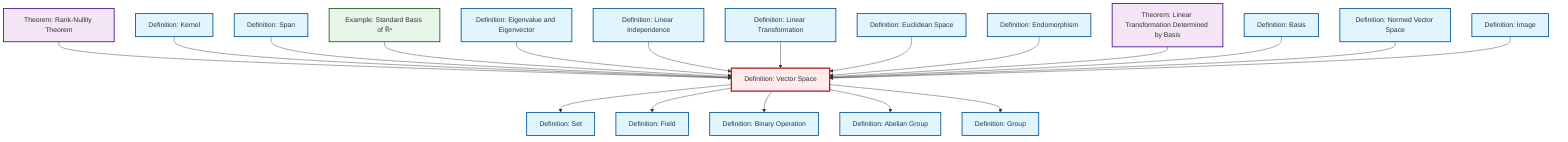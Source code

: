 graph TD
    classDef definition fill:#e1f5fe,stroke:#01579b,stroke-width:2px
    classDef theorem fill:#f3e5f5,stroke:#4a148c,stroke-width:2px
    classDef axiom fill:#fff3e0,stroke:#e65100,stroke-width:2px
    classDef example fill:#e8f5e9,stroke:#1b5e20,stroke-width:2px
    classDef current fill:#ffebee,stroke:#b71c1c,stroke-width:3px
    def-set["Definition: Set"]:::definition
    def-span["Definition: Span"]:::definition
    def-euclidean-space["Definition: Euclidean Space"]:::definition
    def-group["Definition: Group"]:::definition
    def-basis["Definition: Basis"]:::definition
    def-normed-vector-space["Definition: Normed Vector Space"]:::definition
    def-image["Definition: Image"]:::definition
    def-field["Definition: Field"]:::definition
    def-linear-independence["Definition: Linear Independence"]:::definition
    thm-rank-nullity["Theorem: Rank-Nullity Theorem"]:::theorem
    def-eigenvalue-eigenvector["Definition: Eigenvalue and Eigenvector"]:::definition
    def-abelian-group["Definition: Abelian Group"]:::definition
    def-endomorphism["Definition: Endomorphism"]:::definition
    def-vector-space["Definition: Vector Space"]:::definition
    def-kernel["Definition: Kernel"]:::definition
    ex-standard-basis-rn["Example: Standard Basis of ℝⁿ"]:::example
    def-linear-transformation["Definition: Linear Transformation"]:::definition
    def-binary-operation["Definition: Binary Operation"]:::definition
    thm-linear-transformation-basis["Theorem: Linear Transformation Determined by Basis"]:::theorem
    thm-rank-nullity --> def-vector-space
    def-vector-space --> def-set
    def-kernel --> def-vector-space
    def-span --> def-vector-space
    ex-standard-basis-rn --> def-vector-space
    def-eigenvalue-eigenvector --> def-vector-space
    def-linear-independence --> def-vector-space
    def-linear-transformation --> def-vector-space
    def-euclidean-space --> def-vector-space
    def-vector-space --> def-field
    def-endomorphism --> def-vector-space
    def-vector-space --> def-binary-operation
    thm-linear-transformation-basis --> def-vector-space
    def-basis --> def-vector-space
    def-vector-space --> def-abelian-group
    def-normed-vector-space --> def-vector-space
    def-vector-space --> def-group
    def-image --> def-vector-space
    class def-vector-space current